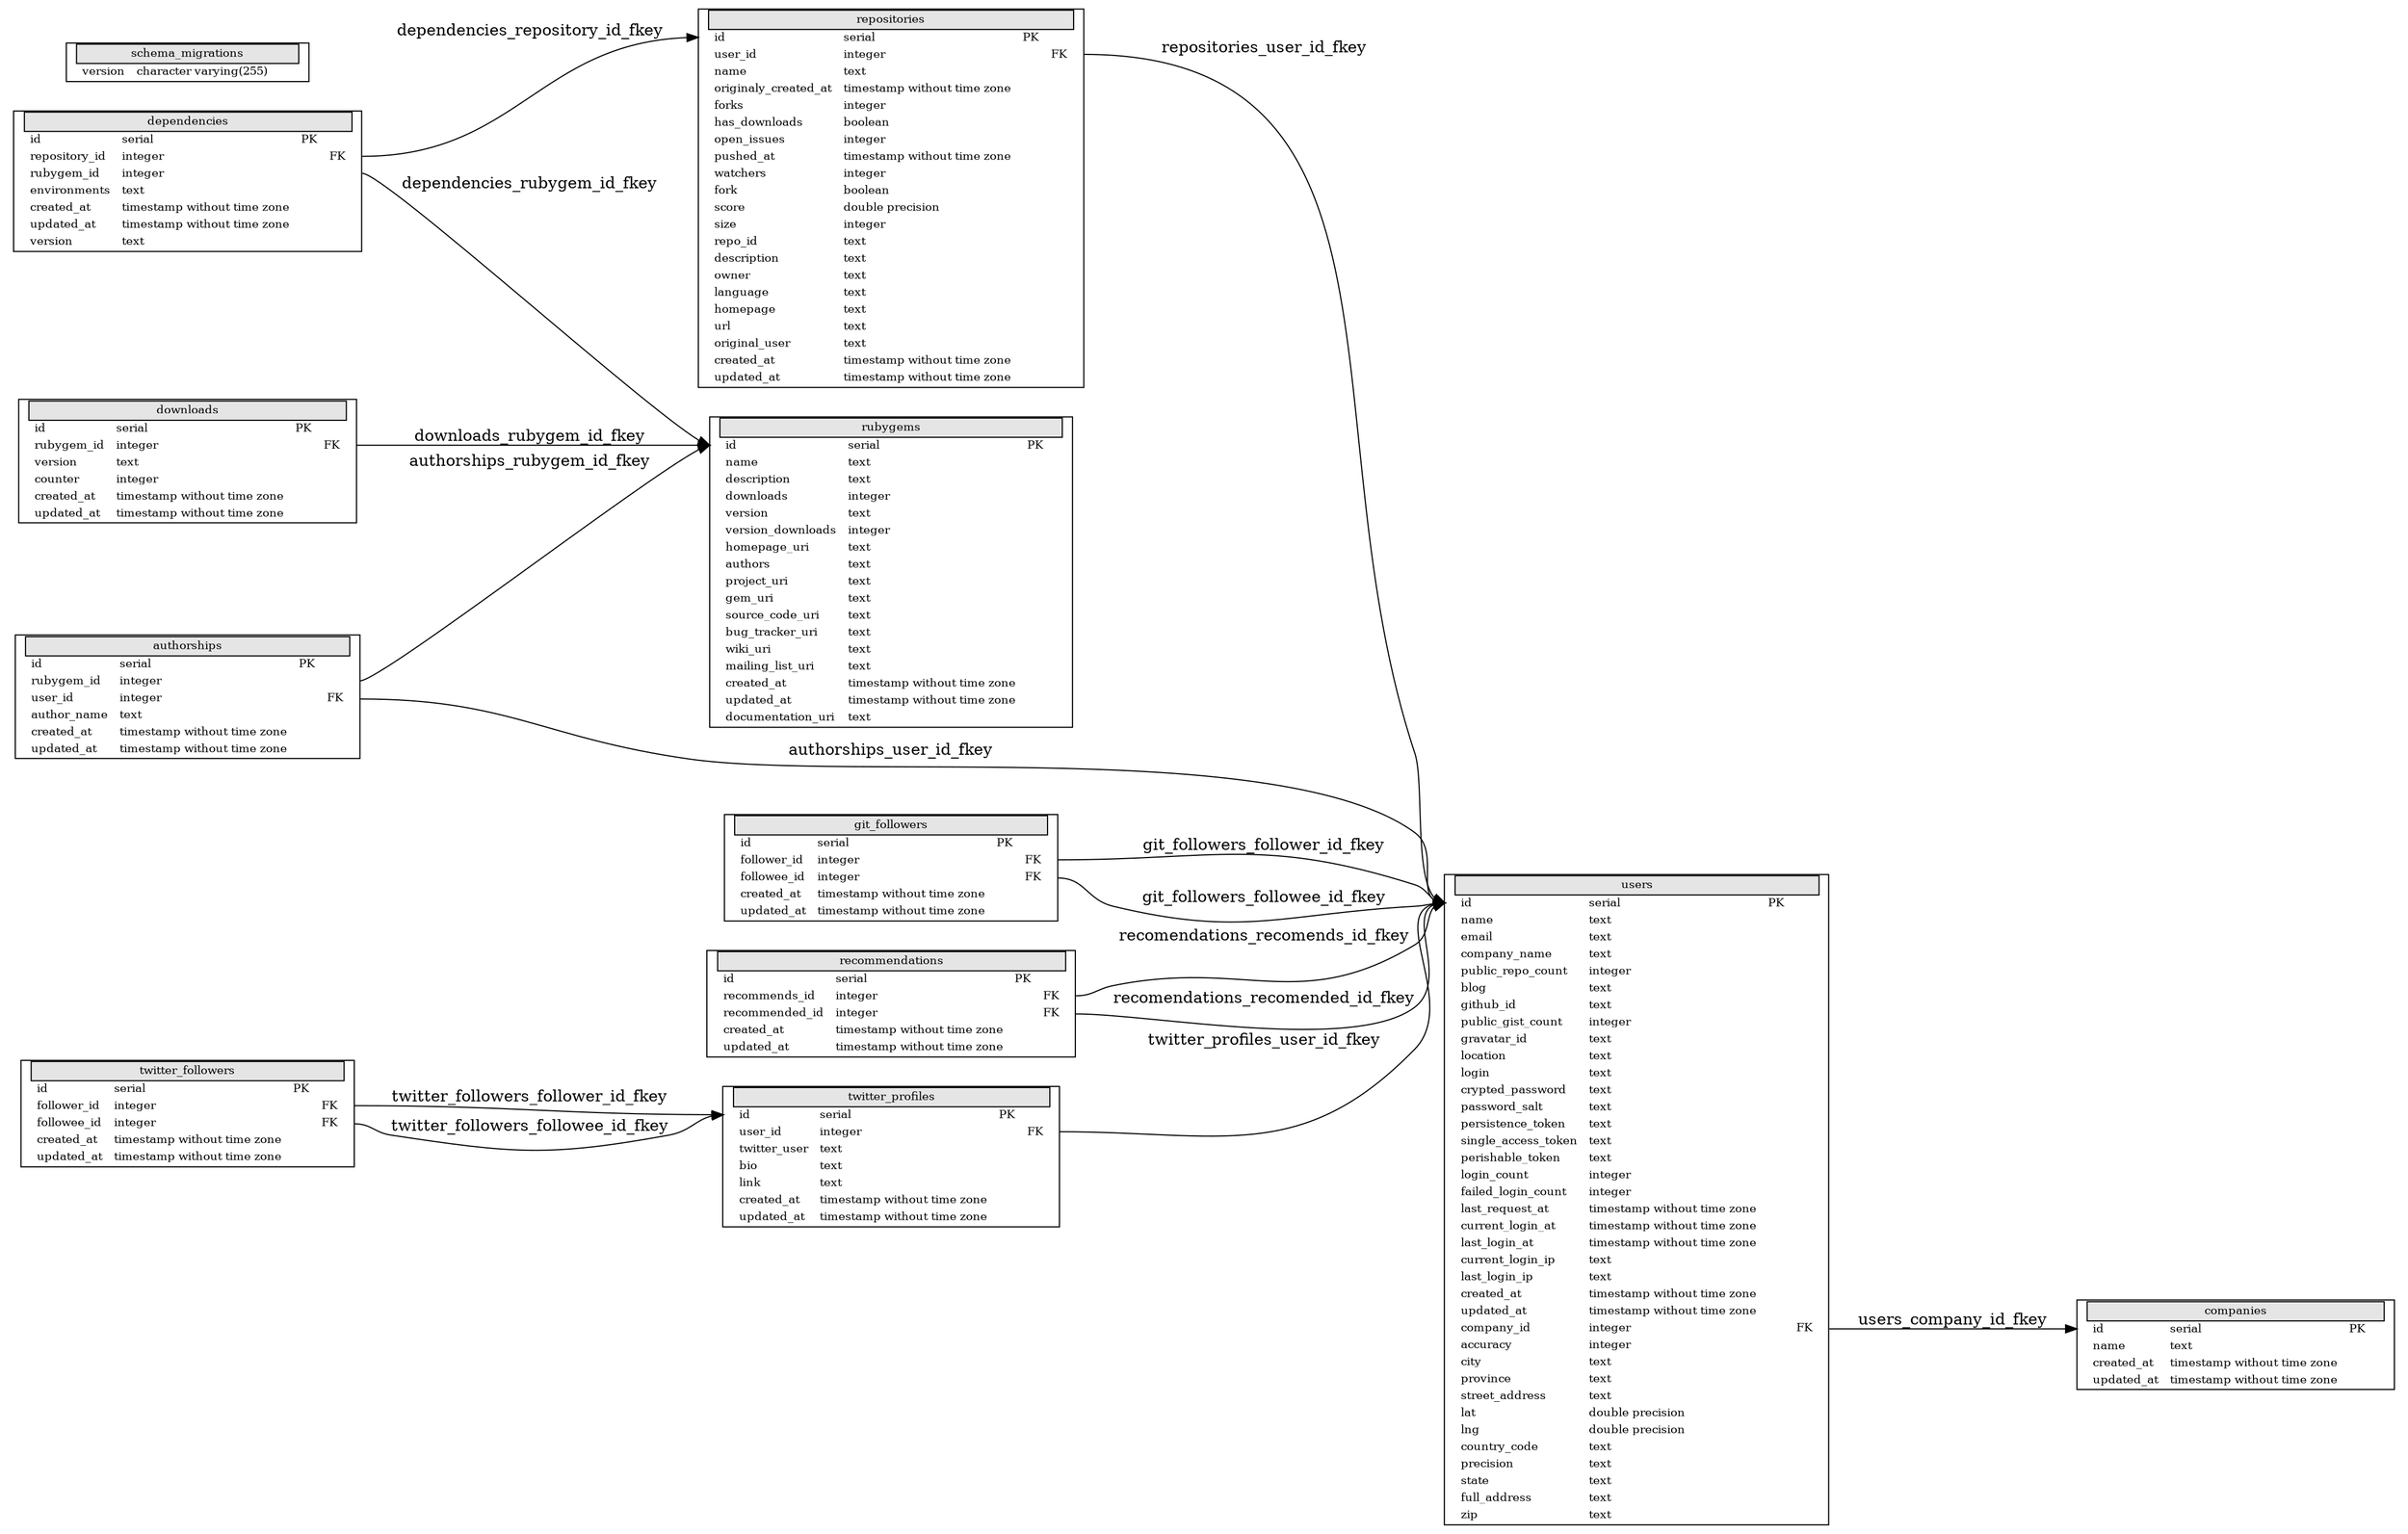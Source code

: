 digraph g {
graph [
rankdir = "LR",
concentrate = true,
ratio = auto
];
node [
fontsize = "10",
shape = record
];
edge [
];

"authorships" [shape = plaintext, label = < <TABLE BORDER="1" CELLBORDER="0" CELLSPACING="0"> <TR ><TD PORT="ltcol0"> </TD> <TD bgcolor="grey90" border="1" COLSPAN="4"> \N </TD> <TD PORT="rtcol0"></TD></TR>  <TR><TD PORT="ltcol1" ></TD><TD align="left" > id </TD><TD align="left" > serial </TD><TD align="left" > PK </TD><TD align="left" >  </TD><TD align="left" PORT="rtcol1"> </TD></TR> <TR><TD PORT="ltcol2" ></TD><TD align="left" > rubygem_id </TD><TD align="left" > integer </TD><TD align="left" >  </TD><TD align="left" >  </TD><TD align="left" PORT="rtcol2"> </TD></TR> <TR><TD PORT="ltcol3" ></TD><TD align="left" > user_id </TD><TD align="left" > integer </TD><TD align="left" >  </TD><TD align="left" > FK </TD><TD align="left" PORT="rtcol3"> </TD></TR> <TR><TD PORT="ltcol4" ></TD><TD align="left" > author_name </TD><TD align="left" > text </TD><TD align="left" >  </TD><TD align="left" >  </TD><TD align="left" PORT="rtcol4"> </TD></TR> <TR><TD PORT="ltcol5" ></TD><TD align="left" > created_at </TD><TD align="left" > timestamp without time zone </TD><TD align="left" >  </TD><TD align="left" >  </TD><TD align="left" PORT="rtcol5"> </TD></TR> <TR><TD PORT="ltcol6" ></TD><TD align="left" > updated_at </TD><TD align="left" > timestamp without time zone </TD><TD align="left" >  </TD><TD align="left" >  </TD><TD align="left" PORT="rtcol6"> </TD></TR> </TABLE>> ];

"companies" [shape = plaintext, label = < <TABLE BORDER="1" CELLBORDER="0" CELLSPACING="0"> <TR ><TD PORT="ltcol0"> </TD> <TD bgcolor="grey90" border="1" COLSPAN="4"> \N </TD> <TD PORT="rtcol0"></TD></TR>  <TR><TD PORT="ltcol1" ></TD><TD align="left" > id </TD><TD align="left" > serial </TD><TD align="left" > PK </TD><TD align="left" >  </TD><TD align="left" PORT="rtcol1"> </TD></TR> <TR><TD PORT="ltcol2" ></TD><TD align="left" > name </TD><TD align="left" > text </TD><TD align="left" >  </TD><TD align="left" >  </TD><TD align="left" PORT="rtcol2"> </TD></TR> <TR><TD PORT="ltcol3" ></TD><TD align="left" > created_at </TD><TD align="left" > timestamp without time zone </TD><TD align="left" >  </TD><TD align="left" >  </TD><TD align="left" PORT="rtcol3"> </TD></TR> <TR><TD PORT="ltcol4" ></TD><TD align="left" > updated_at </TD><TD align="left" > timestamp without time zone </TD><TD align="left" >  </TD><TD align="left" >  </TD><TD align="left" PORT="rtcol4"> </TD></TR> </TABLE>> ];

"dependencies" [shape = plaintext, label = < <TABLE BORDER="1" CELLBORDER="0" CELLSPACING="0"> <TR ><TD PORT="ltcol0"> </TD> <TD bgcolor="grey90" border="1" COLSPAN="4"> \N </TD> <TD PORT="rtcol0"></TD></TR>  <TR><TD PORT="ltcol1" ></TD><TD align="left" > id </TD><TD align="left" > serial </TD><TD align="left" > PK </TD><TD align="left" >  </TD><TD align="left" PORT="rtcol1"> </TD></TR> <TR><TD PORT="ltcol2" ></TD><TD align="left" > repository_id </TD><TD align="left" > integer </TD><TD align="left" >  </TD><TD align="left" > FK </TD><TD align="left" PORT="rtcol2"> </TD></TR> <TR><TD PORT="ltcol3" ></TD><TD align="left" > rubygem_id </TD><TD align="left" > integer </TD><TD align="left" >  </TD><TD align="left" >  </TD><TD align="left" PORT="rtcol3"> </TD></TR> <TR><TD PORT="ltcol4" ></TD><TD align="left" > environments </TD><TD align="left" > text </TD><TD align="left" >  </TD><TD align="left" >  </TD><TD align="left" PORT="rtcol4"> </TD></TR> <TR><TD PORT="ltcol5" ></TD><TD align="left" > created_at </TD><TD align="left" > timestamp without time zone </TD><TD align="left" >  </TD><TD align="left" >  </TD><TD align="left" PORT="rtcol5"> </TD></TR> <TR><TD PORT="ltcol6" ></TD><TD align="left" > updated_at </TD><TD align="left" > timestamp without time zone </TD><TD align="left" >  </TD><TD align="left" >  </TD><TD align="left" PORT="rtcol6"> </TD></TR> <TR><TD PORT="ltcol7" ></TD><TD align="left" > version </TD><TD align="left" > text </TD><TD align="left" >  </TD><TD align="left" >  </TD><TD align="left" PORT="rtcol7"> </TD></TR> </TABLE>> ];

"downloads" [shape = plaintext, label = < <TABLE BORDER="1" CELLBORDER="0" CELLSPACING="0"> <TR ><TD PORT="ltcol0"> </TD> <TD bgcolor="grey90" border="1" COLSPAN="4"> \N </TD> <TD PORT="rtcol0"></TD></TR>  <TR><TD PORT="ltcol1" ></TD><TD align="left" > id </TD><TD align="left" > serial </TD><TD align="left" > PK </TD><TD align="left" >  </TD><TD align="left" PORT="rtcol1"> </TD></TR> <TR><TD PORT="ltcol2" ></TD><TD align="left" > rubygem_id </TD><TD align="left" > integer </TD><TD align="left" >  </TD><TD align="left" > FK </TD><TD align="left" PORT="rtcol2"> </TD></TR> <TR><TD PORT="ltcol3" ></TD><TD align="left" > version </TD><TD align="left" > text </TD><TD align="left" >  </TD><TD align="left" >  </TD><TD align="left" PORT="rtcol3"> </TD></TR> <TR><TD PORT="ltcol4" ></TD><TD align="left" > counter </TD><TD align="left" > integer </TD><TD align="left" >  </TD><TD align="left" >  </TD><TD align="left" PORT="rtcol4"> </TD></TR> <TR><TD PORT="ltcol5" ></TD><TD align="left" > created_at </TD><TD align="left" > timestamp without time zone </TD><TD align="left" >  </TD><TD align="left" >  </TD><TD align="left" PORT="rtcol5"> </TD></TR> <TR><TD PORT="ltcol6" ></TD><TD align="left" > updated_at </TD><TD align="left" > timestamp without time zone </TD><TD align="left" >  </TD><TD align="left" >  </TD><TD align="left" PORT="rtcol6"> </TD></TR> </TABLE>> ];

"git_followers" [shape = plaintext, label = < <TABLE BORDER="1" CELLBORDER="0" CELLSPACING="0"> <TR ><TD PORT="ltcol0"> </TD> <TD bgcolor="grey90" border="1" COLSPAN="4"> \N </TD> <TD PORT="rtcol0"></TD></TR>  <TR><TD PORT="ltcol1" ></TD><TD align="left" > id </TD><TD align="left" > serial </TD><TD align="left" > PK </TD><TD align="left" >  </TD><TD align="left" PORT="rtcol1"> </TD></TR> <TR><TD PORT="ltcol2" ></TD><TD align="left" > follower_id </TD><TD align="left" > integer </TD><TD align="left" >  </TD><TD align="left" > FK </TD><TD align="left" PORT="rtcol2"> </TD></TR> <TR><TD PORT="ltcol3" ></TD><TD align="left" > followee_id </TD><TD align="left" > integer </TD><TD align="left" >  </TD><TD align="left" > FK </TD><TD align="left" PORT="rtcol3"> </TD></TR> <TR><TD PORT="ltcol4" ></TD><TD align="left" > created_at </TD><TD align="left" > timestamp without time zone </TD><TD align="left" >  </TD><TD align="left" >  </TD><TD align="left" PORT="rtcol4"> </TD></TR> <TR><TD PORT="ltcol5" ></TD><TD align="left" > updated_at </TD><TD align="left" > timestamp without time zone </TD><TD align="left" >  </TD><TD align="left" >  </TD><TD align="left" PORT="rtcol5"> </TD></TR> </TABLE>> ];

"recommendations" [shape = plaintext, label = < <TABLE BORDER="1" CELLBORDER="0" CELLSPACING="0"> <TR ><TD PORT="ltcol0"> </TD> <TD bgcolor="grey90" border="1" COLSPAN="4"> \N </TD> <TD PORT="rtcol0"></TD></TR>  <TR><TD PORT="ltcol1" ></TD><TD align="left" > id </TD><TD align="left" > serial </TD><TD align="left" > PK </TD><TD align="left" >  </TD><TD align="left" PORT="rtcol1"> </TD></TR> <TR><TD PORT="ltcol2" ></TD><TD align="left" > recommends_id </TD><TD align="left" > integer </TD><TD align="left" >  </TD><TD align="left" > FK </TD><TD align="left" PORT="rtcol2"> </TD></TR> <TR><TD PORT="ltcol3" ></TD><TD align="left" > recommended_id </TD><TD align="left" > integer </TD><TD align="left" >  </TD><TD align="left" > FK </TD><TD align="left" PORT="rtcol3"> </TD></TR> <TR><TD PORT="ltcol4" ></TD><TD align="left" > created_at </TD><TD align="left" > timestamp without time zone </TD><TD align="left" >  </TD><TD align="left" >  </TD><TD align="left" PORT="rtcol4"> </TD></TR> <TR><TD PORT="ltcol5" ></TD><TD align="left" > updated_at </TD><TD align="left" > timestamp without time zone </TD><TD align="left" >  </TD><TD align="left" >  </TD><TD align="left" PORT="rtcol5"> </TD></TR> </TABLE>> ];

"repositories" [shape = plaintext, label = < <TABLE BORDER="1" CELLBORDER="0" CELLSPACING="0"> <TR ><TD PORT="ltcol0"> </TD> <TD bgcolor="grey90" border="1" COLSPAN="4"> \N </TD> <TD PORT="rtcol0"></TD></TR>  <TR><TD PORT="ltcol1" ></TD><TD align="left" > id </TD><TD align="left" > serial </TD><TD align="left" > PK </TD><TD align="left" >  </TD><TD align="left" PORT="rtcol1"> </TD></TR> <TR><TD PORT="ltcol2" ></TD><TD align="left" > user_id </TD><TD align="left" > integer </TD><TD align="left" >  </TD><TD align="left" > FK </TD><TD align="left" PORT="rtcol2"> </TD></TR> <TR><TD PORT="ltcol3" ></TD><TD align="left" > name </TD><TD align="left" > text </TD><TD align="left" >  </TD><TD align="left" >  </TD><TD align="left" PORT="rtcol3"> </TD></TR> <TR><TD PORT="ltcol4" ></TD><TD align="left" > originaly_created_at </TD><TD align="left" > timestamp without time zone </TD><TD align="left" >  </TD><TD align="left" >  </TD><TD align="left" PORT="rtcol4"> </TD></TR> <TR><TD PORT="ltcol5" ></TD><TD align="left" > forks </TD><TD align="left" > integer </TD><TD align="left" >  </TD><TD align="left" >  </TD><TD align="left" PORT="rtcol5"> </TD></TR> <TR><TD PORT="ltcol6" ></TD><TD align="left" > has_downloads </TD><TD align="left" > boolean </TD><TD align="left" >  </TD><TD align="left" >  </TD><TD align="left" PORT="rtcol6"> </TD></TR> <TR><TD PORT="ltcol7" ></TD><TD align="left" > open_issues </TD><TD align="left" > integer </TD><TD align="left" >  </TD><TD align="left" >  </TD><TD align="left" PORT="rtcol7"> </TD></TR> <TR><TD PORT="ltcol8" ></TD><TD align="left" > pushed_at </TD><TD align="left" > timestamp without time zone </TD><TD align="left" >  </TD><TD align="left" >  </TD><TD align="left" PORT="rtcol8"> </TD></TR> <TR><TD PORT="ltcol9" ></TD><TD align="left" > watchers </TD><TD align="left" > integer </TD><TD align="left" >  </TD><TD align="left" >  </TD><TD align="left" PORT="rtcol9"> </TD></TR> <TR><TD PORT="ltcol10" ></TD><TD align="left" > fork </TD><TD align="left" > boolean </TD><TD align="left" >  </TD><TD align="left" >  </TD><TD align="left" PORT="rtcol10"> </TD></TR> <TR><TD PORT="ltcol11" ></TD><TD align="left" > score </TD><TD align="left" > double precision </TD><TD align="left" >  </TD><TD align="left" >  </TD><TD align="left" PORT="rtcol11"> </TD></TR> <TR><TD PORT="ltcol12" ></TD><TD align="left" > size </TD><TD align="left" > integer </TD><TD align="left" >  </TD><TD align="left" >  </TD><TD align="left" PORT="rtcol12"> </TD></TR> <TR><TD PORT="ltcol13" ></TD><TD align="left" > repo_id </TD><TD align="left" > text </TD><TD align="left" >  </TD><TD align="left" >  </TD><TD align="left" PORT="rtcol13"> </TD></TR> <TR><TD PORT="ltcol14" ></TD><TD align="left" > description </TD><TD align="left" > text </TD><TD align="left" >  </TD><TD align="left" >  </TD><TD align="left" PORT="rtcol14"> </TD></TR> <TR><TD PORT="ltcol15" ></TD><TD align="left" > owner </TD><TD align="left" > text </TD><TD align="left" >  </TD><TD align="left" >  </TD><TD align="left" PORT="rtcol15"> </TD></TR> <TR><TD PORT="ltcol16" ></TD><TD align="left" > language </TD><TD align="left" > text </TD><TD align="left" >  </TD><TD align="left" >  </TD><TD align="left" PORT="rtcol16"> </TD></TR> <TR><TD PORT="ltcol17" ></TD><TD align="left" > homepage </TD><TD align="left" > text </TD><TD align="left" >  </TD><TD align="left" >  </TD><TD align="left" PORT="rtcol17"> </TD></TR> <TR><TD PORT="ltcol18" ></TD><TD align="left" > url </TD><TD align="left" > text </TD><TD align="left" >  </TD><TD align="left" >  </TD><TD align="left" PORT="rtcol18"> </TD></TR> <TR><TD PORT="ltcol19" ></TD><TD align="left" > original_user </TD><TD align="left" > text </TD><TD align="left" >  </TD><TD align="left" >  </TD><TD align="left" PORT="rtcol19"> </TD></TR> <TR><TD PORT="ltcol20" ></TD><TD align="left" > created_at </TD><TD align="left" > timestamp without time zone </TD><TD align="left" >  </TD><TD align="left" >  </TD><TD align="left" PORT="rtcol20"> </TD></TR> <TR><TD PORT="ltcol21" ></TD><TD align="left" > updated_at </TD><TD align="left" > timestamp without time zone </TD><TD align="left" >  </TD><TD align="left" >  </TD><TD align="left" PORT="rtcol21"> </TD></TR> </TABLE>> ];

"rubygems" [shape = plaintext, label = < <TABLE BORDER="1" CELLBORDER="0" CELLSPACING="0"> <TR ><TD PORT="ltcol0"> </TD> <TD bgcolor="grey90" border="1" COLSPAN="4"> \N </TD> <TD PORT="rtcol0"></TD></TR>  <TR><TD PORT="ltcol1" ></TD><TD align="left" > id </TD><TD align="left" > serial </TD><TD align="left" > PK </TD><TD align="left" >  </TD><TD align="left" PORT="rtcol1"> </TD></TR> <TR><TD PORT="ltcol2" ></TD><TD align="left" > name </TD><TD align="left" > text </TD><TD align="left" >  </TD><TD align="left" >  </TD><TD align="left" PORT="rtcol2"> </TD></TR> <TR><TD PORT="ltcol3" ></TD><TD align="left" > description </TD><TD align="left" > text </TD><TD align="left" >  </TD><TD align="left" >  </TD><TD align="left" PORT="rtcol3"> </TD></TR> <TR><TD PORT="ltcol4" ></TD><TD align="left" > downloads </TD><TD align="left" > integer </TD><TD align="left" >  </TD><TD align="left" >  </TD><TD align="left" PORT="rtcol4"> </TD></TR> <TR><TD PORT="ltcol5" ></TD><TD align="left" > version </TD><TD align="left" > text </TD><TD align="left" >  </TD><TD align="left" >  </TD><TD align="left" PORT="rtcol5"> </TD></TR> <TR><TD PORT="ltcol6" ></TD><TD align="left" > version_downloads </TD><TD align="left" > integer </TD><TD align="left" >  </TD><TD align="left" >  </TD><TD align="left" PORT="rtcol6"> </TD></TR> <TR><TD PORT="ltcol7" ></TD><TD align="left" > homepage_uri </TD><TD align="left" > text </TD><TD align="left" >  </TD><TD align="left" >  </TD><TD align="left" PORT="rtcol7"> </TD></TR> <TR><TD PORT="ltcol8" ></TD><TD align="left" > authors </TD><TD align="left" > text </TD><TD align="left" >  </TD><TD align="left" >  </TD><TD align="left" PORT="rtcol8"> </TD></TR> <TR><TD PORT="ltcol9" ></TD><TD align="left" > project_uri </TD><TD align="left" > text </TD><TD align="left" >  </TD><TD align="left" >  </TD><TD align="left" PORT="rtcol9"> </TD></TR> <TR><TD PORT="ltcol10" ></TD><TD align="left" > gem_uri </TD><TD align="left" > text </TD><TD align="left" >  </TD><TD align="left" >  </TD><TD align="left" PORT="rtcol10"> </TD></TR> <TR><TD PORT="ltcol11" ></TD><TD align="left" > source_code_uri </TD><TD align="left" > text </TD><TD align="left" >  </TD><TD align="left" >  </TD><TD align="left" PORT="rtcol11"> </TD></TR> <TR><TD PORT="ltcol12" ></TD><TD align="left" > bug_tracker_uri </TD><TD align="left" > text </TD><TD align="left" >  </TD><TD align="left" >  </TD><TD align="left" PORT="rtcol12"> </TD></TR> <TR><TD PORT="ltcol13" ></TD><TD align="left" > wiki_uri </TD><TD align="left" > text </TD><TD align="left" >  </TD><TD align="left" >  </TD><TD align="left" PORT="rtcol13"> </TD></TR> <TR><TD PORT="ltcol14" ></TD><TD align="left" > mailing_list_uri </TD><TD align="left" > text </TD><TD align="left" >  </TD><TD align="left" >  </TD><TD align="left" PORT="rtcol14"> </TD></TR> <TR><TD PORT="ltcol15" ></TD><TD align="left" > created_at </TD><TD align="left" > timestamp without time zone </TD><TD align="left" >  </TD><TD align="left" >  </TD><TD align="left" PORT="rtcol15"> </TD></TR> <TR><TD PORT="ltcol16" ></TD><TD align="left" > updated_at </TD><TD align="left" > timestamp without time zone </TD><TD align="left" >  </TD><TD align="left" >  </TD><TD align="left" PORT="rtcol16"> </TD></TR> <TR><TD PORT="ltcol17" ></TD><TD align="left" > documentation_uri </TD><TD align="left" > text </TD><TD align="left" >  </TD><TD align="left" >  </TD><TD align="left" PORT="rtcol17"> </TD></TR> </TABLE>> ];

"schema_migrations" [shape = plaintext, label = < <TABLE BORDER="1" CELLBORDER="0" CELLSPACING="0"> <TR ><TD PORT="ltcol0"> </TD> <TD bgcolor="grey90" border="1" COLSPAN="4"> \N </TD> <TD PORT="rtcol0"></TD></TR>  <TR><TD PORT="ltcol1" ></TD><TD align="left" > version </TD><TD align="left" > character varying(255) </TD><TD align="left" >  </TD><TD align="left" >  </TD><TD align="left" PORT="rtcol1"> </TD></TR> </TABLE>> ];

"twitter_followers" [shape = plaintext, label = < <TABLE BORDER="1" CELLBORDER="0" CELLSPACING="0"> <TR ><TD PORT="ltcol0"> </TD> <TD bgcolor="grey90" border="1" COLSPAN="4"> \N </TD> <TD PORT="rtcol0"></TD></TR>  <TR><TD PORT="ltcol1" ></TD><TD align="left" > id </TD><TD align="left" > serial </TD><TD align="left" > PK </TD><TD align="left" >  </TD><TD align="left" PORT="rtcol1"> </TD></TR> <TR><TD PORT="ltcol2" ></TD><TD align="left" > follower_id </TD><TD align="left" > integer </TD><TD align="left" >  </TD><TD align="left" > FK </TD><TD align="left" PORT="rtcol2"> </TD></TR> <TR><TD PORT="ltcol3" ></TD><TD align="left" > followee_id </TD><TD align="left" > integer </TD><TD align="left" >  </TD><TD align="left" > FK </TD><TD align="left" PORT="rtcol3"> </TD></TR> <TR><TD PORT="ltcol4" ></TD><TD align="left" > created_at </TD><TD align="left" > timestamp without time zone </TD><TD align="left" >  </TD><TD align="left" >  </TD><TD align="left" PORT="rtcol4"> </TD></TR> <TR><TD PORT="ltcol5" ></TD><TD align="left" > updated_at </TD><TD align="left" > timestamp without time zone </TD><TD align="left" >  </TD><TD align="left" >  </TD><TD align="left" PORT="rtcol5"> </TD></TR> </TABLE>> ];

"twitter_profiles" [shape = plaintext, label = < <TABLE BORDER="1" CELLBORDER="0" CELLSPACING="0"> <TR ><TD PORT="ltcol0"> </TD> <TD bgcolor="grey90" border="1" COLSPAN="4"> \N </TD> <TD PORT="rtcol0"></TD></TR>  <TR><TD PORT="ltcol1" ></TD><TD align="left" > id </TD><TD align="left" > serial </TD><TD align="left" > PK </TD><TD align="left" >  </TD><TD align="left" PORT="rtcol1"> </TD></TR> <TR><TD PORT="ltcol2" ></TD><TD align="left" > user_id </TD><TD align="left" > integer </TD><TD align="left" >  </TD><TD align="left" > FK </TD><TD align="left" PORT="rtcol2"> </TD></TR> <TR><TD PORT="ltcol3" ></TD><TD align="left" > twitter_user </TD><TD align="left" > text </TD><TD align="left" >  </TD><TD align="left" >  </TD><TD align="left" PORT="rtcol3"> </TD></TR> <TR><TD PORT="ltcol4" ></TD><TD align="left" > bio </TD><TD align="left" > text </TD><TD align="left" >  </TD><TD align="left" >  </TD><TD align="left" PORT="rtcol4"> </TD></TR> <TR><TD PORT="ltcol5" ></TD><TD align="left" > link </TD><TD align="left" > text </TD><TD align="left" >  </TD><TD align="left" >  </TD><TD align="left" PORT="rtcol5"> </TD></TR> <TR><TD PORT="ltcol6" ></TD><TD align="left" > created_at </TD><TD align="left" > timestamp without time zone </TD><TD align="left" >  </TD><TD align="left" >  </TD><TD align="left" PORT="rtcol6"> </TD></TR> <TR><TD PORT="ltcol7" ></TD><TD align="left" > updated_at </TD><TD align="left" > timestamp without time zone </TD><TD align="left" >  </TD><TD align="left" >  </TD><TD align="left" PORT="rtcol7"> </TD></TR> </TABLE>> ];

"users" [shape = plaintext, label = < <TABLE BORDER="1" CELLBORDER="0" CELLSPACING="0"> <TR ><TD PORT="ltcol0"> </TD> <TD bgcolor="grey90" border="1" COLSPAN="4"> \N </TD> <TD PORT="rtcol0"></TD></TR>  <TR><TD PORT="ltcol1" ></TD><TD align="left" > id </TD><TD align="left" > serial </TD><TD align="left" > PK </TD><TD align="left" >  </TD><TD align="left" PORT="rtcol1"> </TD></TR> <TR><TD PORT="ltcol2" ></TD><TD align="left" > name </TD><TD align="left" > text </TD><TD align="left" >  </TD><TD align="left" >  </TD><TD align="left" PORT="rtcol2"> </TD></TR> <TR><TD PORT="ltcol3" ></TD><TD align="left" > email </TD><TD align="left" > text </TD><TD align="left" >  </TD><TD align="left" >  </TD><TD align="left" PORT="rtcol3"> </TD></TR> <TR><TD PORT="ltcol4" ></TD><TD align="left" > company_name </TD><TD align="left" > text </TD><TD align="left" >  </TD><TD align="left" >  </TD><TD align="left" PORT="rtcol4"> </TD></TR> <TR><TD PORT="ltcol5" ></TD><TD align="left" > public_repo_count </TD><TD align="left" > integer </TD><TD align="left" >  </TD><TD align="left" >  </TD><TD align="left" PORT="rtcol5"> </TD></TR> <TR><TD PORT="ltcol6" ></TD><TD align="left" > blog </TD><TD align="left" > text </TD><TD align="left" >  </TD><TD align="left" >  </TD><TD align="left" PORT="rtcol6"> </TD></TR> <TR><TD PORT="ltcol7" ></TD><TD align="left" > github_id </TD><TD align="left" > text </TD><TD align="left" >  </TD><TD align="left" >  </TD><TD align="left" PORT="rtcol7"> </TD></TR> <TR><TD PORT="ltcol9" ></TD><TD align="left" > public_gist_count </TD><TD align="left" > integer </TD><TD align="left" >  </TD><TD align="left" >  </TD><TD align="left" PORT="rtcol9"> </TD></TR> <TR><TD PORT="ltcol10" ></TD><TD align="left" > gravatar_id </TD><TD align="left" > text </TD><TD align="left" >  </TD><TD align="left" >  </TD><TD align="left" PORT="rtcol10"> </TD></TR> <TR><TD PORT="ltcol11" ></TD><TD align="left" > location </TD><TD align="left" > text </TD><TD align="left" >  </TD><TD align="left" >  </TD><TD align="left" PORT="rtcol11"> </TD></TR> <TR><TD PORT="ltcol12" ></TD><TD align="left" > login </TD><TD align="left" > text </TD><TD align="left" >  </TD><TD align="left" >  </TD><TD align="left" PORT="rtcol12"> </TD></TR> <TR><TD PORT="ltcol13" ></TD><TD align="left" > crypted_password </TD><TD align="left" > text </TD><TD align="left" >  </TD><TD align="left" >  </TD><TD align="left" PORT="rtcol13"> </TD></TR> <TR><TD PORT="ltcol14" ></TD><TD align="left" > password_salt </TD><TD align="left" > text </TD><TD align="left" >  </TD><TD align="left" >  </TD><TD align="left" PORT="rtcol14"> </TD></TR> <TR><TD PORT="ltcol15" ></TD><TD align="left" > persistence_token </TD><TD align="left" > text </TD><TD align="left" >  </TD><TD align="left" >  </TD><TD align="left" PORT="rtcol15"> </TD></TR> <TR><TD PORT="ltcol16" ></TD><TD align="left" > single_access_token </TD><TD align="left" > text </TD><TD align="left" >  </TD><TD align="left" >  </TD><TD align="left" PORT="rtcol16"> </TD></TR> <TR><TD PORT="ltcol17" ></TD><TD align="left" > perishable_token </TD><TD align="left" > text </TD><TD align="left" >  </TD><TD align="left" >  </TD><TD align="left" PORT="rtcol17"> </TD></TR> <TR><TD PORT="ltcol18" ></TD><TD align="left" > login_count </TD><TD align="left" > integer </TD><TD align="left" >  </TD><TD align="left" >  </TD><TD align="left" PORT="rtcol18"> </TD></TR> <TR><TD PORT="ltcol19" ></TD><TD align="left" > failed_login_count </TD><TD align="left" > integer </TD><TD align="left" >  </TD><TD align="left" >  </TD><TD align="left" PORT="rtcol19"> </TD></TR> <TR><TD PORT="ltcol20" ></TD><TD align="left" > last_request_at </TD><TD align="left" > timestamp without time zone </TD><TD align="left" >  </TD><TD align="left" >  </TD><TD align="left" PORT="rtcol20"> </TD></TR> <TR><TD PORT="ltcol21" ></TD><TD align="left" > current_login_at </TD><TD align="left" > timestamp without time zone </TD><TD align="left" >  </TD><TD align="left" >  </TD><TD align="left" PORT="rtcol21"> </TD></TR> <TR><TD PORT="ltcol22" ></TD><TD align="left" > last_login_at </TD><TD align="left" > timestamp without time zone </TD><TD align="left" >  </TD><TD align="left" >  </TD><TD align="left" PORT="rtcol22"> </TD></TR> <TR><TD PORT="ltcol23" ></TD><TD align="left" > current_login_ip </TD><TD align="left" > text </TD><TD align="left" >  </TD><TD align="left" >  </TD><TD align="left" PORT="rtcol23"> </TD></TR> <TR><TD PORT="ltcol24" ></TD><TD align="left" > last_login_ip </TD><TD align="left" > text </TD><TD align="left" >  </TD><TD align="left" >  </TD><TD align="left" PORT="rtcol24"> </TD></TR> <TR><TD PORT="ltcol25" ></TD><TD align="left" > created_at </TD><TD align="left" > timestamp without time zone </TD><TD align="left" >  </TD><TD align="left" >  </TD><TD align="left" PORT="rtcol25"> </TD></TR> <TR><TD PORT="ltcol26" ></TD><TD align="left" > updated_at </TD><TD align="left" > timestamp without time zone </TD><TD align="left" >  </TD><TD align="left" >  </TD><TD align="left" PORT="rtcol26"> </TD></TR> <TR><TD PORT="ltcol27" ></TD><TD align="left" > company_id </TD><TD align="left" > integer </TD><TD align="left" >  </TD><TD align="left" > FK </TD><TD align="left" PORT="rtcol27"> </TD></TR> <TR><TD PORT="ltcol28" ></TD><TD align="left" > accuracy </TD><TD align="left" > integer </TD><TD align="left" >  </TD><TD align="left" >  </TD><TD align="left" PORT="rtcol28"> </TD></TR> <TR><TD PORT="ltcol29" ></TD><TD align="left" > city </TD><TD align="left" > text </TD><TD align="left" >  </TD><TD align="left" >  </TD><TD align="left" PORT="rtcol29"> </TD></TR> <TR><TD PORT="ltcol30" ></TD><TD align="left" > province </TD><TD align="left" > text </TD><TD align="left" >  </TD><TD align="left" >  </TD><TD align="left" PORT="rtcol30"> </TD></TR> <TR><TD PORT="ltcol31" ></TD><TD align="left" > street_address </TD><TD align="left" > text </TD><TD align="left" >  </TD><TD align="left" >  </TD><TD align="left" PORT="rtcol31"> </TD></TR> <TR><TD PORT="ltcol32" ></TD><TD align="left" > lat </TD><TD align="left" > double precision </TD><TD align="left" >  </TD><TD align="left" >  </TD><TD align="left" PORT="rtcol32"> </TD></TR> <TR><TD PORT="ltcol33" ></TD><TD align="left" > lng </TD><TD align="left" > double precision </TD><TD align="left" >  </TD><TD align="left" >  </TD><TD align="left" PORT="rtcol33"> </TD></TR> <TR><TD PORT="ltcol34" ></TD><TD align="left" > country_code </TD><TD align="left" > text </TD><TD align="left" >  </TD><TD align="left" >  </TD><TD align="left" PORT="rtcol34"> </TD></TR> <TR><TD PORT="ltcol35" ></TD><TD align="left" > precision </TD><TD align="left" > text </TD><TD align="left" >  </TD><TD align="left" >  </TD><TD align="left" PORT="rtcol35"> </TD></TR> <TR><TD PORT="ltcol36" ></TD><TD align="left" > state </TD><TD align="left" > text </TD><TD align="left" >  </TD><TD align="left" >  </TD><TD align="left" PORT="rtcol36"> </TD></TR> <TR><TD PORT="ltcol37" ></TD><TD align="left" > full_address </TD><TD align="left" > text </TD><TD align="left" >  </TD><TD align="left" >  </TD><TD align="left" PORT="rtcol37"> </TD></TR> <TR><TD PORT="ltcol38" ></TD><TD align="left" > zip </TD><TD align="left" > text </TD><TD align="left" >  </TD><TD align="left" >  </TD><TD align="left" PORT="rtcol38"> </TD></TR> </TABLE>> ];



"authorships":rtcol2 -> "rubygems":ltcol1 [label="authorships_rubygem_id_fkey"];
"authorships":rtcol3 -> "users":ltcol1 [label="authorships_user_id_fkey"];
"dependencies":rtcol2 -> "repositories":ltcol1 [label="dependencies_repository_id_fkey"];
"dependencies":rtcol3 -> "rubygems":ltcol1 [label="dependencies_rubygem_id_fkey"];
"downloads":rtcol2 -> "rubygems":ltcol1 [label="downloads_rubygem_id_fkey"];
"git_followers":rtcol2 -> "users":ltcol1 [label="git_followers_follower_id_fkey"];
"git_followers":rtcol3 -> "users":ltcol1 [label="git_followers_followee_id_fkey"];
"recommendations":rtcol2 -> "users":ltcol1 [label="recomendations_recomends_id_fkey"];
"recommendations":rtcol3 -> "users":ltcol1 [label="recomendations_recomended_id_fkey"];
"repositories":rtcol2 -> "users":ltcol1 [label="repositories_user_id_fkey"];
"twitter_followers":rtcol2 -> "twitter_profiles":ltcol1 [label="twitter_followers_follower_id_fkey"];
"twitter_followers":rtcol3 -> "twitter_profiles":ltcol1 [label="twitter_followers_followee_id_fkey"];
"twitter_profiles":rtcol2 -> "users":ltcol1 [label="twitter_profiles_user_id_fkey"];
"users":rtcol27 -> "companies":ltcol1 [label="users_company_id_fkey"];
}
